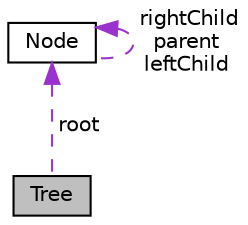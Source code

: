 digraph "Tree"
{
 // LATEX_PDF_SIZE
  edge [fontname="Helvetica",fontsize="10",labelfontname="Helvetica",labelfontsize="10"];
  node [fontname="Helvetica",fontsize="10",shape=record];
  Node1 [label="Tree",height=0.2,width=0.4,color="black", fillcolor="grey75", style="filled", fontcolor="black",tooltip="构建哈夫曼树的类，通过遍历来进行哈夫曼编码"];
  Node2 -> Node1 [dir="back",color="darkorchid3",fontsize="10",style="dashed",label=" root" ,fontname="Helvetica"];
  Node2 [label="Node",height=0.2,width=0.4,color="black", fillcolor="white", style="filled",URL="$class_node.html",tooltip="组建哈夫曼树的节点类 由于不了解C++的instance of关键字如何实现 从而将内部节点于叶子节点合并为一个类 并在类的内部添加判断方法来达到同等效果"];
  Node2 -> Node2 [dir="back",color="darkorchid3",fontsize="10",style="dashed",label=" rightChild\nparent\nleftChild" ,fontname="Helvetica"];
}
